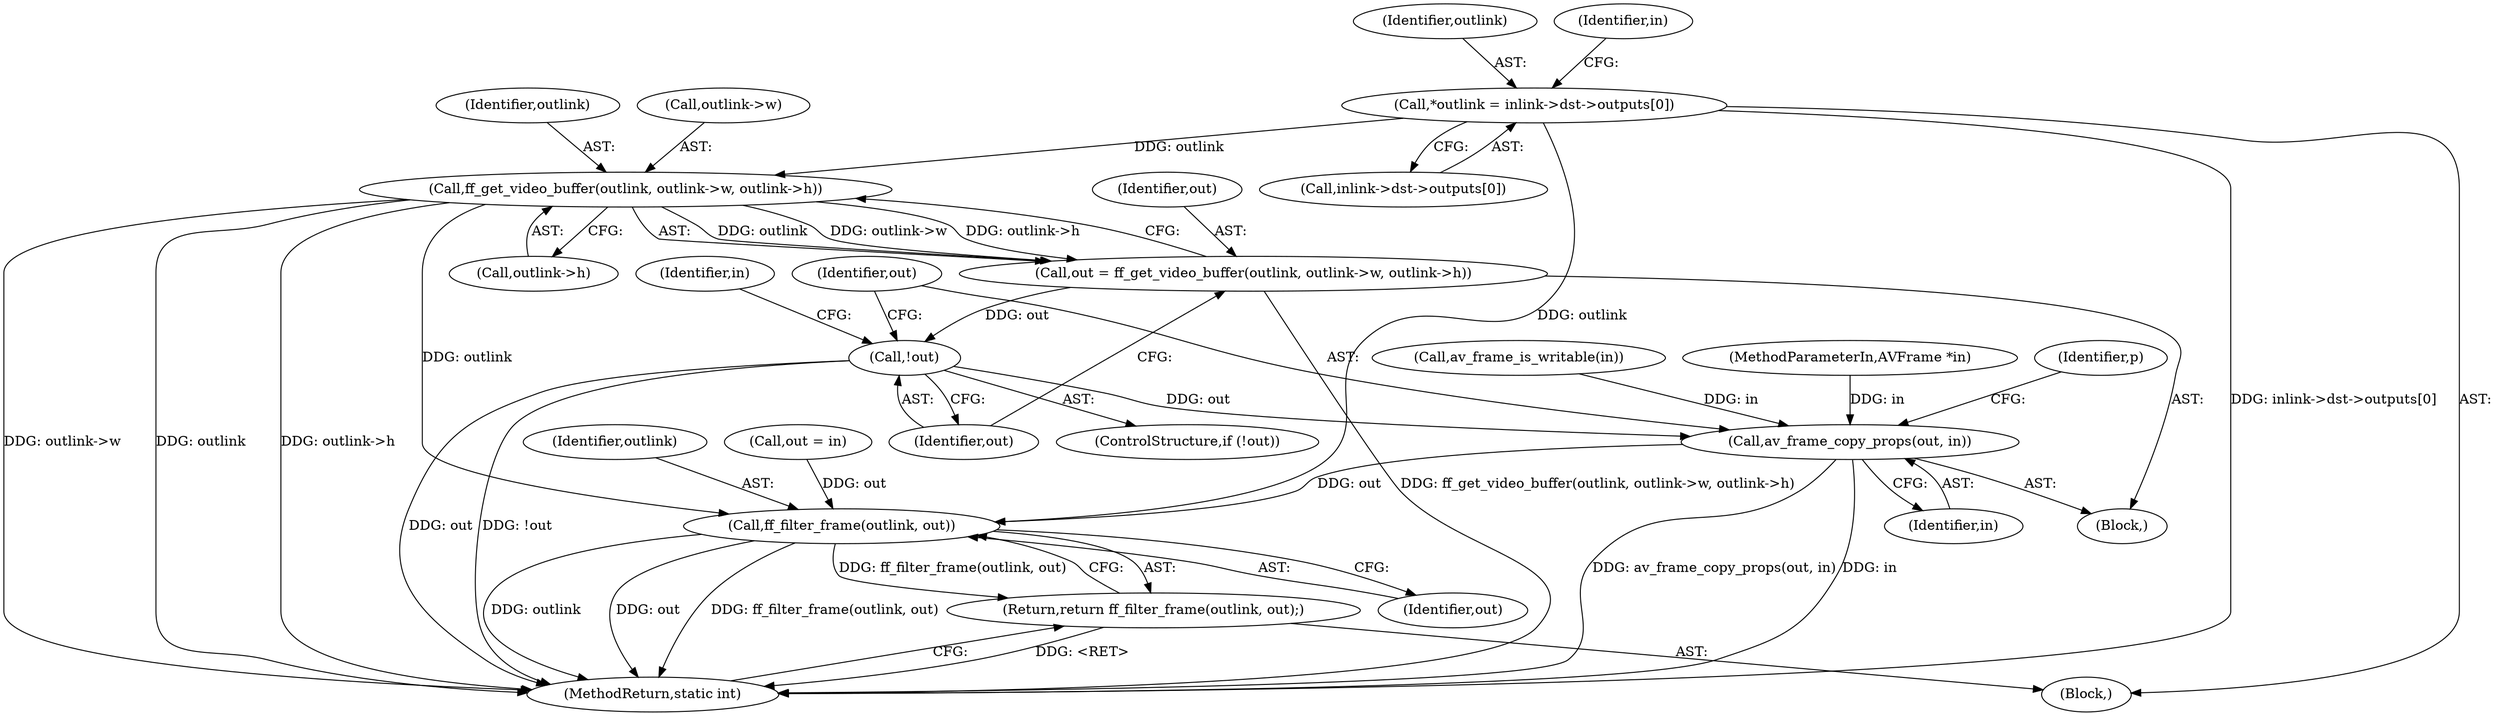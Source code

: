 digraph "0_FFmpeg_e43a0a232dbf6d3c161823c2e07c52e76227a1bc_3@pointer" {
"1000142" [label="(Call,ff_get_video_buffer(outlink, outlink->w, outlink->h))"];
"1000113" [label="(Call,*outlink = inlink->dst->outputs[0])"];
"1000140" [label="(Call,out = ff_get_video_buffer(outlink, outlink->w, outlink->h))"];
"1000151" [label="(Call,!out)"];
"1000160" [label="(Call,av_frame_copy_props(out, in))"];
"1000297" [label="(Call,ff_filter_frame(outlink, out))"];
"1000296" [label="(Return,return ff_filter_frame(outlink, out);)"];
"1000300" [label="(MethodReturn,static int)"];
"1000165" [label="(Identifier,p)"];
"1000114" [label="(Identifier,outlink)"];
"1000140" [label="(Call,out = ff_get_video_buffer(outlink, outlink->w, outlink->h))"];
"1000141" [label="(Identifier,out)"];
"1000126" [label="(Call,av_frame_is_writable(in))"];
"1000103" [label="(Block,)"];
"1000298" [label="(Identifier,outlink)"];
"1000152" [label="(Identifier,out)"];
"1000127" [label="(Identifier,in)"];
"1000132" [label="(Call,out = in)"];
"1000113" [label="(Call,*outlink = inlink->dst->outputs[0])"];
"1000162" [label="(Identifier,in)"];
"1000115" [label="(Call,inlink->dst->outputs[0])"];
"1000143" [label="(Identifier,outlink)"];
"1000299" [label="(Identifier,out)"];
"1000150" [label="(ControlStructure,if (!out))"];
"1000144" [label="(Call,outlink->w)"];
"1000296" [label="(Return,return ff_filter_frame(outlink, out);)"];
"1000102" [label="(MethodParameterIn,AVFrame *in)"];
"1000151" [label="(Call,!out)"];
"1000297" [label="(Call,ff_filter_frame(outlink, out))"];
"1000142" [label="(Call,ff_get_video_buffer(outlink, outlink->w, outlink->h))"];
"1000160" [label="(Call,av_frame_copy_props(out, in))"];
"1000147" [label="(Call,outlink->h)"];
"1000136" [label="(Block,)"];
"1000156" [label="(Identifier,in)"];
"1000161" [label="(Identifier,out)"];
"1000142" -> "1000140"  [label="AST: "];
"1000142" -> "1000147"  [label="CFG: "];
"1000143" -> "1000142"  [label="AST: "];
"1000144" -> "1000142"  [label="AST: "];
"1000147" -> "1000142"  [label="AST: "];
"1000140" -> "1000142"  [label="CFG: "];
"1000142" -> "1000300"  [label="DDG: outlink->w"];
"1000142" -> "1000300"  [label="DDG: outlink"];
"1000142" -> "1000300"  [label="DDG: outlink->h"];
"1000142" -> "1000140"  [label="DDG: outlink"];
"1000142" -> "1000140"  [label="DDG: outlink->w"];
"1000142" -> "1000140"  [label="DDG: outlink->h"];
"1000113" -> "1000142"  [label="DDG: outlink"];
"1000142" -> "1000297"  [label="DDG: outlink"];
"1000113" -> "1000103"  [label="AST: "];
"1000113" -> "1000115"  [label="CFG: "];
"1000114" -> "1000113"  [label="AST: "];
"1000115" -> "1000113"  [label="AST: "];
"1000127" -> "1000113"  [label="CFG: "];
"1000113" -> "1000300"  [label="DDG: inlink->dst->outputs[0]"];
"1000113" -> "1000297"  [label="DDG: outlink"];
"1000140" -> "1000136"  [label="AST: "];
"1000141" -> "1000140"  [label="AST: "];
"1000152" -> "1000140"  [label="CFG: "];
"1000140" -> "1000300"  [label="DDG: ff_get_video_buffer(outlink, outlink->w, outlink->h)"];
"1000140" -> "1000151"  [label="DDG: out"];
"1000151" -> "1000150"  [label="AST: "];
"1000151" -> "1000152"  [label="CFG: "];
"1000152" -> "1000151"  [label="AST: "];
"1000156" -> "1000151"  [label="CFG: "];
"1000161" -> "1000151"  [label="CFG: "];
"1000151" -> "1000300"  [label="DDG: !out"];
"1000151" -> "1000300"  [label="DDG: out"];
"1000151" -> "1000160"  [label="DDG: out"];
"1000160" -> "1000136"  [label="AST: "];
"1000160" -> "1000162"  [label="CFG: "];
"1000161" -> "1000160"  [label="AST: "];
"1000162" -> "1000160"  [label="AST: "];
"1000165" -> "1000160"  [label="CFG: "];
"1000160" -> "1000300"  [label="DDG: av_frame_copy_props(out, in)"];
"1000160" -> "1000300"  [label="DDG: in"];
"1000126" -> "1000160"  [label="DDG: in"];
"1000102" -> "1000160"  [label="DDG: in"];
"1000160" -> "1000297"  [label="DDG: out"];
"1000297" -> "1000296"  [label="AST: "];
"1000297" -> "1000299"  [label="CFG: "];
"1000298" -> "1000297"  [label="AST: "];
"1000299" -> "1000297"  [label="AST: "];
"1000296" -> "1000297"  [label="CFG: "];
"1000297" -> "1000300"  [label="DDG: outlink"];
"1000297" -> "1000300"  [label="DDG: out"];
"1000297" -> "1000300"  [label="DDG: ff_filter_frame(outlink, out)"];
"1000297" -> "1000296"  [label="DDG: ff_filter_frame(outlink, out)"];
"1000132" -> "1000297"  [label="DDG: out"];
"1000296" -> "1000103"  [label="AST: "];
"1000300" -> "1000296"  [label="CFG: "];
"1000296" -> "1000300"  [label="DDG: <RET>"];
}
